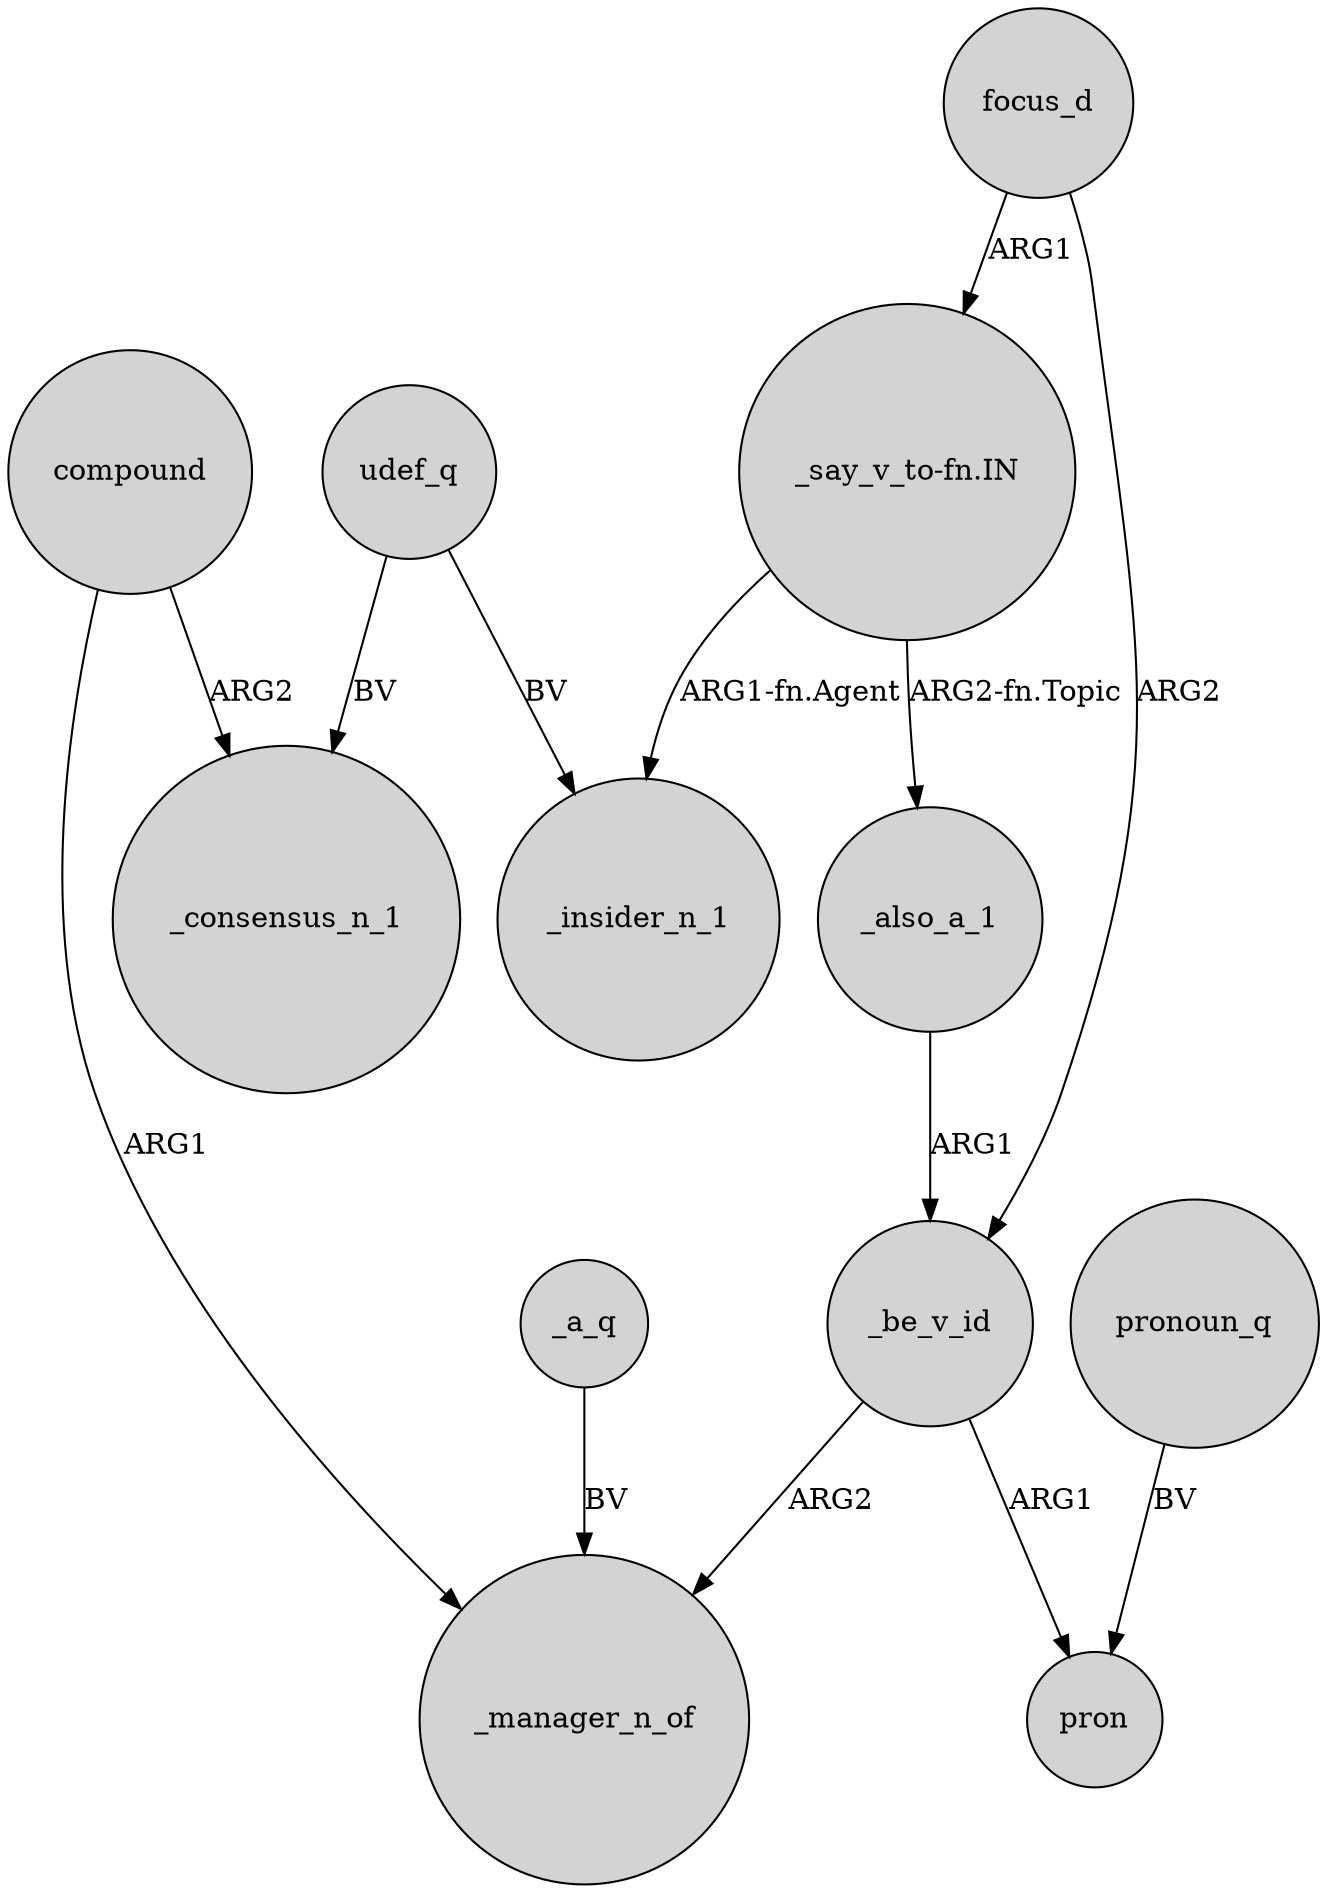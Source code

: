 digraph {
	node [shape=circle style=filled]
	focus_d -> _be_v_id [label=ARG2]
	udef_q -> _consensus_n_1 [label=BV]
	_be_v_id -> _manager_n_of [label=ARG2]
	udef_q -> _insider_n_1 [label=BV]
	compound -> _manager_n_of [label=ARG1]
	compound -> _consensus_n_1 [label=ARG2]
	"_say_v_to-fn.IN" -> _also_a_1 [label="ARG2-fn.Topic"]
	_be_v_id -> pron [label=ARG1]
	"_say_v_to-fn.IN" -> _insider_n_1 [label="ARG1-fn.Agent"]
	_a_q -> _manager_n_of [label=BV]
	_also_a_1 -> _be_v_id [label=ARG1]
	focus_d -> "_say_v_to-fn.IN" [label=ARG1]
	pronoun_q -> pron [label=BV]
}
